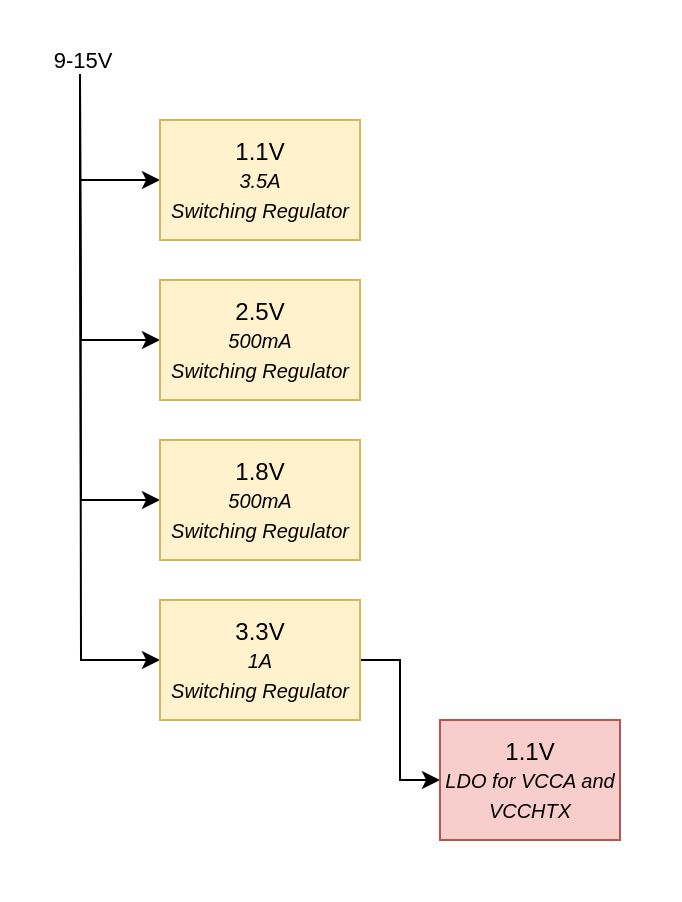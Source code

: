 <mxfile version="24.5.1" type="device">
  <diagram name="Page-1" id="hVkgUOBoCH9ZgTFgDmyA">
    <mxGraphModel dx="403" dy="537" grid="1" gridSize="10" guides="1" tooltips="1" connect="1" arrows="1" fold="1" page="1" pageScale="1" pageWidth="827" pageHeight="1169" math="0" shadow="0">
      <root>
        <mxCell id="0" />
        <mxCell id="1" parent="0" />
        <mxCell id="JkUJiK0VQBEeBQaXtkLF-20" value="" style="rounded=0;whiteSpace=wrap;html=1;strokeColor=none;" parent="1" vertex="1">
          <mxGeometry x="320" y="460" width="340" height="450" as="geometry" />
        </mxCell>
        <mxCell id="JkUJiK0VQBEeBQaXtkLF-2" style="edgeStyle=orthogonalEdgeStyle;rounded=0;orthogonalLoop=1;jettySize=auto;html=1;endArrow=none;endFill=0;startArrow=classic;startFill=1;exitX=0;exitY=0.5;exitDx=0;exitDy=0;" parent="1" source="JkUJiK0VQBEeBQaXtkLF-4" edge="1">
          <mxGeometry relative="1" as="geometry">
            <mxPoint x="360" y="490" as="targetPoint" />
            <mxPoint x="290" y="490" as="sourcePoint" />
            <Array as="points">
              <mxPoint x="360" y="550" />
              <mxPoint x="360" y="490" />
            </Array>
          </mxGeometry>
        </mxCell>
        <mxCell id="JkUJiK0VQBEeBQaXtkLF-3" value="9-15V" style="edgeLabel;html=1;align=center;verticalAlign=middle;resizable=0;points=[];" parent="JkUJiK0VQBEeBQaXtkLF-2" vertex="1" connectable="0">
          <mxGeometry x="0.606" y="-1" relative="1" as="geometry">
            <mxPoint y="-20" as="offset" />
          </mxGeometry>
        </mxCell>
        <mxCell id="JkUJiK0VQBEeBQaXtkLF-4" value="1.1V&lt;div&gt;&lt;i&gt;&lt;font style=&quot;font-size: 10px;&quot;&gt;3.5A&lt;/font&gt;&lt;/i&gt;&lt;/div&gt;&lt;i style=&quot;background-color: initial;&quot;&gt;&lt;font style=&quot;font-size: 10px;&quot;&gt;Switching Regulator&lt;/font&gt;&lt;/i&gt;" style="rounded=0;whiteSpace=wrap;html=1;fillColor=#fff2cc;strokeColor=#d6b656;" parent="1" vertex="1">
          <mxGeometry x="400" y="520" width="100" height="60" as="geometry" />
        </mxCell>
        <mxCell id="JkUJiK0VQBEeBQaXtkLF-17" style="edgeStyle=orthogonalEdgeStyle;rounded=0;orthogonalLoop=1;jettySize=auto;html=1;endArrow=none;endFill=0;startArrow=classic;startFill=1;" parent="1" source="JkUJiK0VQBEeBQaXtkLF-6" edge="1">
          <mxGeometry relative="1" as="geometry">
            <mxPoint x="360.0" y="500" as="targetPoint" />
          </mxGeometry>
        </mxCell>
        <mxCell id="JkUJiK0VQBEeBQaXtkLF-6" value="2.5V&lt;div&gt;&lt;i&gt;&lt;font style=&quot;font-size: 10px;&quot;&gt;500mA&lt;/font&gt;&lt;/i&gt;&lt;/div&gt;&lt;div&gt;&lt;i&gt;&lt;font style=&quot;font-size: 10px;&quot;&gt;Switching Regulator&lt;/font&gt;&lt;/i&gt;&lt;/div&gt;" style="rounded=0;whiteSpace=wrap;html=1;fillColor=#fff2cc;strokeColor=#d6b656;" parent="1" vertex="1">
          <mxGeometry x="400" y="600" width="100" height="60" as="geometry" />
        </mxCell>
        <mxCell id="JkUJiK0VQBEeBQaXtkLF-18" style="edgeStyle=orthogonalEdgeStyle;rounded=0;orthogonalLoop=1;jettySize=auto;html=1;endArrow=none;endFill=0;startArrow=classic;startFill=1;" parent="1" source="JkUJiK0VQBEeBQaXtkLF-8" edge="1">
          <mxGeometry relative="1" as="geometry">
            <mxPoint x="360" y="550" as="targetPoint" />
          </mxGeometry>
        </mxCell>
        <mxCell id="JkUJiK0VQBEeBQaXtkLF-8" value="1.8V&lt;div&gt;&lt;i&gt;&lt;font style=&quot;font-size: 10px;&quot;&gt;500mA&lt;/font&gt;&lt;/i&gt;&lt;/div&gt;&lt;div&gt;&lt;i&gt;&lt;font style=&quot;font-size: 10px;&quot;&gt;Switching Regulator&lt;/font&gt;&lt;/i&gt;&lt;/div&gt;" style="rounded=0;whiteSpace=wrap;html=1;fillColor=#fff2cc;strokeColor=#d6b656;" parent="1" vertex="1">
          <mxGeometry x="400" y="680" width="100" height="60" as="geometry" />
        </mxCell>
        <mxCell id="JkUJiK0VQBEeBQaXtkLF-14" style="edgeStyle=orthogonalEdgeStyle;rounded=0;orthogonalLoop=1;jettySize=auto;html=1;entryX=0;entryY=0.5;entryDx=0;entryDy=0;" parent="1" source="JkUJiK0VQBEeBQaXtkLF-9" target="JkUJiK0VQBEeBQaXtkLF-13" edge="1">
          <mxGeometry relative="1" as="geometry" />
        </mxCell>
        <mxCell id="JkUJiK0VQBEeBQaXtkLF-19" style="edgeStyle=orthogonalEdgeStyle;rounded=0;orthogonalLoop=1;jettySize=auto;html=1;endArrow=none;endFill=0;startArrow=classic;startFill=1;" parent="1" source="JkUJiK0VQBEeBQaXtkLF-9" edge="1">
          <mxGeometry relative="1" as="geometry">
            <mxPoint x="360" y="500" as="targetPoint" />
          </mxGeometry>
        </mxCell>
        <mxCell id="JkUJiK0VQBEeBQaXtkLF-9" value="&lt;div&gt;3.3V&lt;div&gt;&lt;i&gt;&lt;font style=&quot;font-size: 10px;&quot;&gt;1A&lt;/font&gt;&lt;/i&gt;&lt;/div&gt;&lt;div&gt;&lt;i&gt;&lt;font style=&quot;font-size: 10px;&quot;&gt;Switching Regulator&lt;/font&gt;&lt;/i&gt;&lt;/div&gt;&lt;/div&gt;" style="rounded=0;whiteSpace=wrap;html=1;fillColor=#fff2cc;strokeColor=#d6b656;" parent="1" vertex="1">
          <mxGeometry x="400" y="760" width="100" height="60" as="geometry" />
        </mxCell>
        <mxCell id="JkUJiK0VQBEeBQaXtkLF-13" value="1.1V&lt;div&gt;&lt;font style=&quot;font-size: 10px;&quot;&gt;&lt;i&gt;LDO for VCCA and VCCHTX&lt;/i&gt;&lt;/font&gt;&lt;/div&gt;" style="rounded=0;whiteSpace=wrap;html=1;fillColor=#f8cecc;strokeColor=#b85450;" parent="1" vertex="1">
          <mxGeometry x="540" y="820" width="90" height="60" as="geometry" />
        </mxCell>
      </root>
    </mxGraphModel>
  </diagram>
</mxfile>
